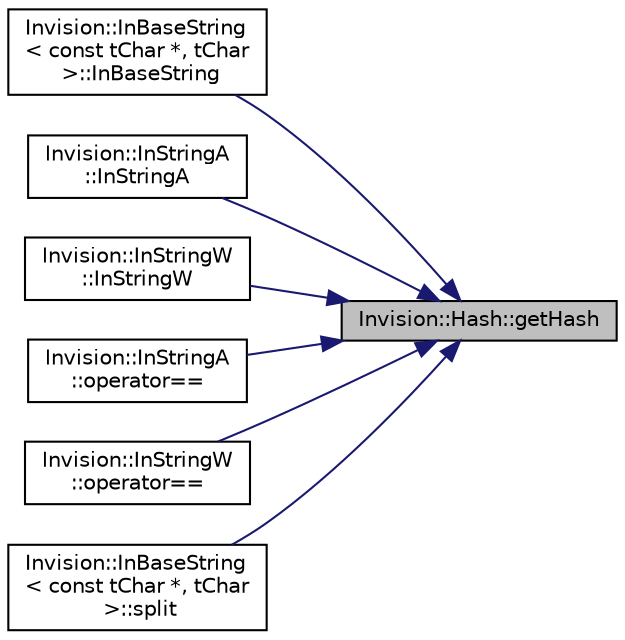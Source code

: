 digraph "Invision::Hash::getHash"
{
 // LATEX_PDF_SIZE
  edge [fontname="Helvetica",fontsize="10",labelfontname="Helvetica",labelfontsize="10"];
  node [fontname="Helvetica",fontsize="10",shape=record];
  rankdir="RL";
  Node1 [label="Invision::Hash::getHash",height=0.2,width=0.4,color="black", fillcolor="grey75", style="filled", fontcolor="black",tooltip=" "];
  Node1 -> Node2 [dir="back",color="midnightblue",fontsize="10",style="solid",fontname="Helvetica"];
  Node2 [label="Invision::InBaseString\l\< const tChar *, tChar\l \>::InBaseString",height=0.2,width=0.4,color="black", fillcolor="white", style="filled",URL="$class_invision_1_1_in_base_string.html#ac417413875800b4950a28d5523d4ac45",tooltip=" "];
  Node1 -> Node3 [dir="back",color="midnightblue",fontsize="10",style="solid",fontname="Helvetica"];
  Node3 [label="Invision::InStringA\l::InStringA",height=0.2,width=0.4,color="black", fillcolor="white", style="filled",URL="$class_invision_1_1_in_string_a.html#aa2bc9573ea364d2eb0bc45103c8bdda8",tooltip=" "];
  Node1 -> Node4 [dir="back",color="midnightblue",fontsize="10",style="solid",fontname="Helvetica"];
  Node4 [label="Invision::InStringW\l::InStringW",height=0.2,width=0.4,color="black", fillcolor="white", style="filled",URL="$class_invision_1_1_in_string_w.html#aa396094e4c9ee9f2c0487140bea0c5b5",tooltip=" "];
  Node1 -> Node5 [dir="back",color="midnightblue",fontsize="10",style="solid",fontname="Helvetica"];
  Node5 [label="Invision::InStringA\l::operator==",height=0.2,width=0.4,color="black", fillcolor="white", style="filled",URL="$class_invision_1_1_in_string_a.html#aa0999780b0c74037038ded37b18eeee6",tooltip=" "];
  Node1 -> Node6 [dir="back",color="midnightblue",fontsize="10",style="solid",fontname="Helvetica"];
  Node6 [label="Invision::InStringW\l::operator==",height=0.2,width=0.4,color="black", fillcolor="white", style="filled",URL="$class_invision_1_1_in_string_w.html#a833f4e0c32fa880bb0d9a9f3695c8ad7",tooltip=" "];
  Node1 -> Node7 [dir="back",color="midnightblue",fontsize="10",style="solid",fontname="Helvetica"];
  Node7 [label="Invision::InBaseString\l\< const tChar *, tChar\l \>::split",height=0.2,width=0.4,color="black", fillcolor="white", style="filled",URL="$class_invision_1_1_in_base_string.html#ad95f4c8368c5242fd2d7fb3f55388612",tooltip=" "];
}
